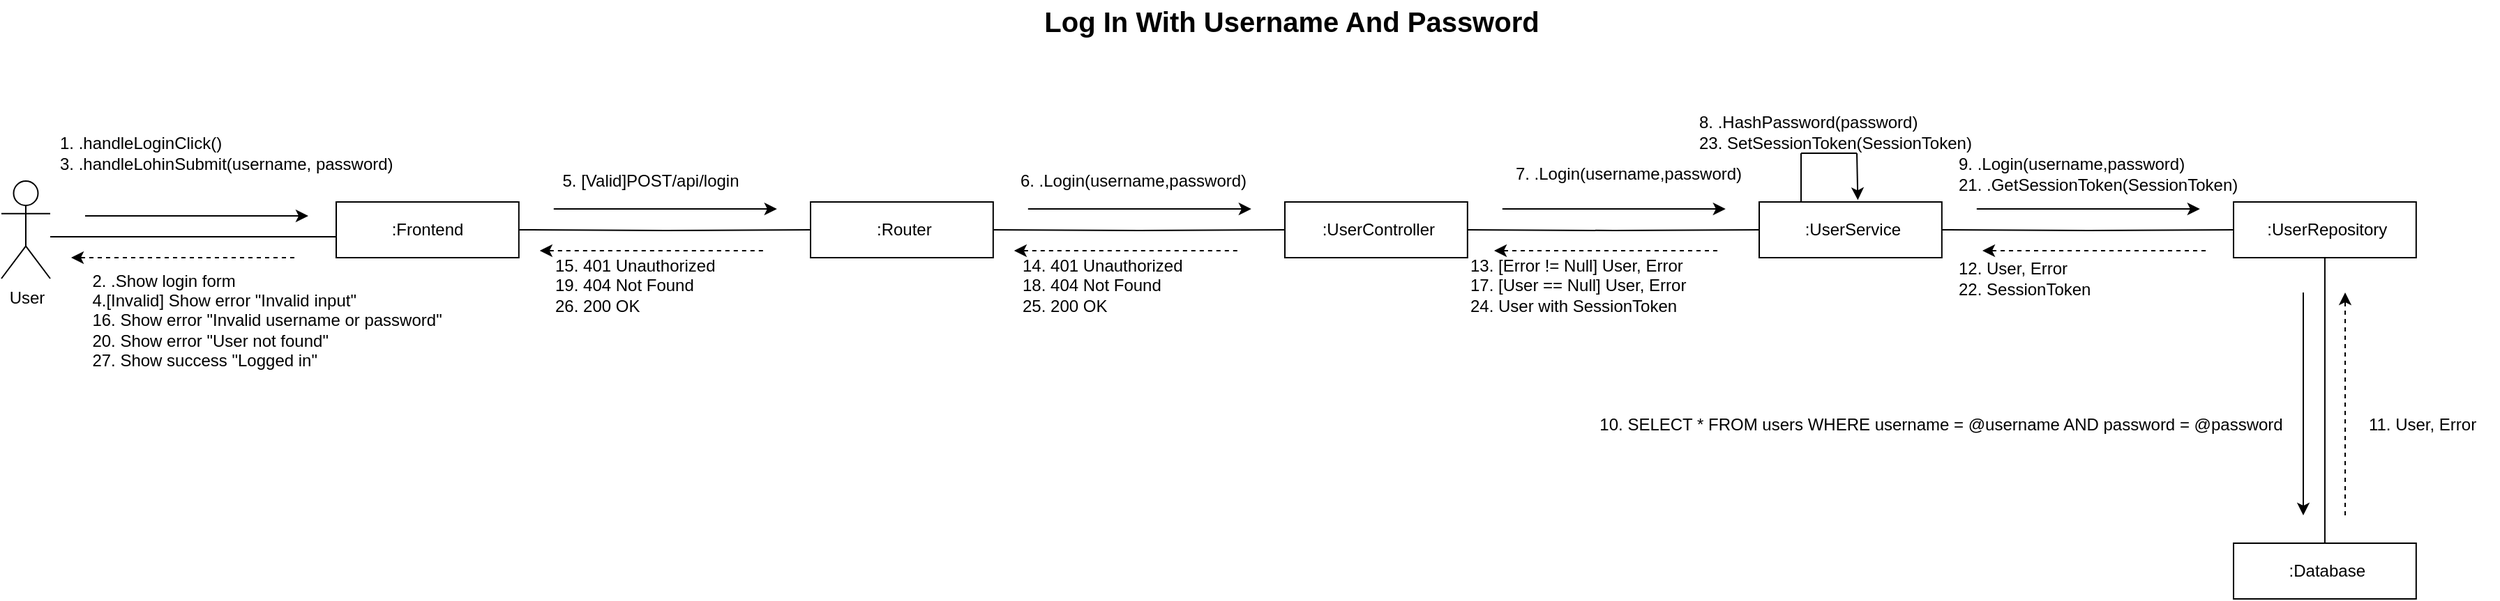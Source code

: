 <mxfile version="26.0.16">
  <diagram name="Page-1" id="EbPx7yfSxMJlQDCsH0uy">
    <mxGraphModel dx="3595" dy="1448" grid="1" gridSize="10" guides="1" tooltips="1" connect="1" arrows="1" fold="1" page="0" pageScale="1" pageWidth="850" pageHeight="1100" math="0" shadow="0">
      <root>
        <mxCell id="0" />
        <mxCell id="1" parent="0" />
        <mxCell id="f7zD8Vruu4fjO3Ho578D-1" style="edgeStyle=orthogonalEdgeStyle;rounded=0;orthogonalLoop=1;jettySize=auto;html=1;entryX=0;entryY=0.5;entryDx=0;entryDy=0;endArrow=none;startFill=0;" edge="1" parent="1">
          <mxGeometry relative="1" as="geometry">
            <mxPoint x="-2025" y="-440" as="sourcePoint" />
            <mxPoint x="-1820" y="-440" as="targetPoint" />
          </mxGeometry>
        </mxCell>
        <mxCell id="f7zD8Vruu4fjO3Ho578D-2" value="User" style="shape=umlActor;verticalLabelPosition=bottom;verticalAlign=top;html=1;outlineConnect=0;" vertex="1" parent="1">
          <mxGeometry x="-2060" y="-480" width="35" height="70" as="geometry" />
        </mxCell>
        <mxCell id="f7zD8Vruu4fjO3Ho578D-3" value=":Frontend" style="rounded=0;whiteSpace=wrap;html=1;" vertex="1" parent="1">
          <mxGeometry x="-1820" y="-465" width="130.91" height="40" as="geometry" />
        </mxCell>
        <mxCell id="f7zD8Vruu4fjO3Ho578D-4" value="" style="endArrow=classic;html=1;rounded=0;" edge="1" parent="1">
          <mxGeometry width="50" height="50" relative="1" as="geometry">
            <mxPoint x="-2000" y="-455" as="sourcePoint" />
            <mxPoint x="-1840" y="-455" as="targetPoint" />
          </mxGeometry>
        </mxCell>
        <mxCell id="f7zD8Vruu4fjO3Ho578D-5" value="" style="endArrow=classic;html=1;rounded=0;dashed=1;" edge="1" parent="1">
          <mxGeometry width="50" height="50" relative="1" as="geometry">
            <mxPoint x="-1850" y="-425" as="sourcePoint" />
            <mxPoint x="-2010" y="-425" as="targetPoint" />
          </mxGeometry>
        </mxCell>
        <mxCell id="f7zD8Vruu4fjO3Ho578D-6" value="&amp;nbsp;:Router" style="rounded=0;whiteSpace=wrap;html=1;" vertex="1" parent="1">
          <mxGeometry x="-1480" y="-465" width="130.91" height="40" as="geometry" />
        </mxCell>
        <mxCell id="f7zD8Vruu4fjO3Ho578D-7" style="edgeStyle=orthogonalEdgeStyle;rounded=0;orthogonalLoop=1;jettySize=auto;html=1;entryX=0;entryY=0.5;entryDx=0;entryDy=0;endArrow=none;startFill=0;" edge="1" parent="1" target="f7zD8Vruu4fjO3Ho578D-6">
          <mxGeometry relative="1" as="geometry">
            <mxPoint x="-1689.09" y="-445" as="sourcePoint" />
            <mxPoint x="-1484.09" y="-445" as="targetPoint" />
          </mxGeometry>
        </mxCell>
        <mxCell id="f7zD8Vruu4fjO3Ho578D-8" value="" style="endArrow=classic;html=1;rounded=0;" edge="1" parent="1">
          <mxGeometry width="50" height="50" relative="1" as="geometry">
            <mxPoint x="-1664.09" y="-460" as="sourcePoint" />
            <mxPoint x="-1504.09" y="-460" as="targetPoint" />
          </mxGeometry>
        </mxCell>
        <mxCell id="f7zD8Vruu4fjO3Ho578D-9" value="" style="endArrow=classic;html=1;rounded=0;dashed=1;" edge="1" parent="1">
          <mxGeometry width="50" height="50" relative="1" as="geometry">
            <mxPoint x="-1514.09" y="-430" as="sourcePoint" />
            <mxPoint x="-1674.09" y="-430" as="targetPoint" />
          </mxGeometry>
        </mxCell>
        <mxCell id="f7zD8Vruu4fjO3Ho578D-10" value="&amp;nbsp;" style="text;whiteSpace=wrap;html=1;" vertex="1" parent="1">
          <mxGeometry x="-1580" y="-480" width="40" height="40" as="geometry" />
        </mxCell>
        <mxCell id="f7zD8Vruu4fjO3Ho578D-11" value="&amp;nbsp;:UserController" style="rounded=0;whiteSpace=wrap;html=1;" vertex="1" parent="1">
          <mxGeometry x="-1140" y="-465" width="130.91" height="40" as="geometry" />
        </mxCell>
        <mxCell id="f7zD8Vruu4fjO3Ho578D-12" style="edgeStyle=orthogonalEdgeStyle;rounded=0;orthogonalLoop=1;jettySize=auto;html=1;entryX=0;entryY=0.5;entryDx=0;entryDy=0;endArrow=none;startFill=0;" edge="1" parent="1" target="f7zD8Vruu4fjO3Ho578D-11">
          <mxGeometry relative="1" as="geometry">
            <mxPoint x="-1349.09" y="-445" as="sourcePoint" />
            <mxPoint x="-1144.09" y="-445" as="targetPoint" />
          </mxGeometry>
        </mxCell>
        <mxCell id="f7zD8Vruu4fjO3Ho578D-13" value="" style="endArrow=classic;html=1;rounded=0;" edge="1" parent="1">
          <mxGeometry width="50" height="50" relative="1" as="geometry">
            <mxPoint x="-1324.09" y="-460" as="sourcePoint" />
            <mxPoint x="-1164.09" y="-460" as="targetPoint" />
          </mxGeometry>
        </mxCell>
        <mxCell id="f7zD8Vruu4fjO3Ho578D-14" value="" style="endArrow=classic;html=1;rounded=0;dashed=1;" edge="1" parent="1">
          <mxGeometry width="50" height="50" relative="1" as="geometry">
            <mxPoint x="-1174.09" y="-430" as="sourcePoint" />
            <mxPoint x="-1334.09" y="-430" as="targetPoint" />
          </mxGeometry>
        </mxCell>
        <mxCell id="f7zD8Vruu4fjO3Ho578D-15" value="&amp;nbsp;:UserService" style="rounded=0;whiteSpace=wrap;html=1;" vertex="1" parent="1">
          <mxGeometry x="-800" y="-465" width="130.91" height="40" as="geometry" />
        </mxCell>
        <mxCell id="f7zD8Vruu4fjO3Ho578D-16" style="edgeStyle=orthogonalEdgeStyle;rounded=0;orthogonalLoop=1;jettySize=auto;html=1;entryX=0;entryY=0.5;entryDx=0;entryDy=0;endArrow=none;startFill=0;" edge="1" parent="1" target="f7zD8Vruu4fjO3Ho578D-15">
          <mxGeometry relative="1" as="geometry">
            <mxPoint x="-1009.09" y="-445" as="sourcePoint" />
            <mxPoint x="-804.09" y="-445" as="targetPoint" />
          </mxGeometry>
        </mxCell>
        <mxCell id="f7zD8Vruu4fjO3Ho578D-17" value="" style="endArrow=classic;html=1;rounded=0;" edge="1" parent="1">
          <mxGeometry width="50" height="50" relative="1" as="geometry">
            <mxPoint x="-984.09" y="-460" as="sourcePoint" />
            <mxPoint x="-824.09" y="-460" as="targetPoint" />
          </mxGeometry>
        </mxCell>
        <mxCell id="f7zD8Vruu4fjO3Ho578D-18" value="" style="endArrow=classic;html=1;rounded=0;dashed=1;" edge="1" parent="1">
          <mxGeometry width="50" height="50" relative="1" as="geometry">
            <mxPoint x="-830.0" y="-430" as="sourcePoint" />
            <mxPoint x="-990.0" y="-430" as="targetPoint" />
          </mxGeometry>
        </mxCell>
        <mxCell id="f7zD8Vruu4fjO3Ho578D-19" style="edgeStyle=orthogonalEdgeStyle;rounded=0;orthogonalLoop=1;jettySize=auto;html=1;endArrow=none;startFill=0;" edge="1" parent="1" source="f7zD8Vruu4fjO3Ho578D-20" target="f7zD8Vruu4fjO3Ho578D-25">
          <mxGeometry relative="1" as="geometry" />
        </mxCell>
        <mxCell id="f7zD8Vruu4fjO3Ho578D-20" value="&amp;nbsp;:UserRepository" style="rounded=0;whiteSpace=wrap;html=1;" vertex="1" parent="1">
          <mxGeometry x="-460.0" y="-465" width="130.91" height="40" as="geometry" />
        </mxCell>
        <mxCell id="f7zD8Vruu4fjO3Ho578D-21" style="edgeStyle=orthogonalEdgeStyle;rounded=0;orthogonalLoop=1;jettySize=auto;html=1;entryX=0;entryY=0.5;entryDx=0;entryDy=0;endArrow=none;startFill=0;" edge="1" parent="1" target="f7zD8Vruu4fjO3Ho578D-20">
          <mxGeometry relative="1" as="geometry">
            <mxPoint x="-669.09" y="-445" as="sourcePoint" />
            <mxPoint x="-464.09" y="-445" as="targetPoint" />
          </mxGeometry>
        </mxCell>
        <mxCell id="f7zD8Vruu4fjO3Ho578D-22" value="" style="endArrow=classic;html=1;rounded=0;" edge="1" parent="1">
          <mxGeometry width="50" height="50" relative="1" as="geometry">
            <mxPoint x="-644.09" y="-460" as="sourcePoint" />
            <mxPoint x="-484.09" y="-460" as="targetPoint" />
          </mxGeometry>
        </mxCell>
        <mxCell id="f7zD8Vruu4fjO3Ho578D-23" value="" style="endArrow=classic;html=1;rounded=0;dashed=1;" edge="1" parent="1">
          <mxGeometry width="50" height="50" relative="1" as="geometry">
            <mxPoint x="-480.0" y="-430" as="sourcePoint" />
            <mxPoint x="-640.0" y="-430" as="targetPoint" />
          </mxGeometry>
        </mxCell>
        <mxCell id="f7zD8Vruu4fjO3Ho578D-24" value="&lt;div align=&quot;left&quot;&gt;1. .handleLoginClick()&lt;/div&gt;&lt;div align=&quot;left&quot;&gt;3. .handleLohinSubmit(username, password)&lt;br&gt;&lt;/div&gt;" style="text;html=1;align=left;verticalAlign=middle;resizable=0;points=[];autosize=1;strokeColor=none;fillColor=none;" vertex="1" parent="1">
          <mxGeometry x="-2020" y="-520" width="280" height="40" as="geometry" />
        </mxCell>
        <mxCell id="f7zD8Vruu4fjO3Ho578D-25" value="&amp;nbsp;:Database" style="rounded=0;whiteSpace=wrap;html=1;" vertex="1" parent="1">
          <mxGeometry x="-460.0" y="-220" width="130.91" height="40" as="geometry" />
        </mxCell>
        <mxCell id="f7zD8Vruu4fjO3Ho578D-26" value="" style="endArrow=classic;html=1;rounded=0;" edge="1" parent="1">
          <mxGeometry width="50" height="50" relative="1" as="geometry">
            <mxPoint x="-410" y="-400" as="sourcePoint" />
            <mxPoint x="-410" y="-240" as="targetPoint" />
          </mxGeometry>
        </mxCell>
        <mxCell id="f7zD8Vruu4fjO3Ho578D-27" value="" style="endArrow=classic;html=1;rounded=0;dashed=1;" edge="1" parent="1">
          <mxGeometry width="50" height="50" relative="1" as="geometry">
            <mxPoint x="-380" y="-240" as="sourcePoint" />
            <mxPoint x="-380" y="-400" as="targetPoint" />
          </mxGeometry>
        </mxCell>
        <mxCell id="f7zD8Vruu4fjO3Ho578D-28" value="&lt;div&gt;10. SELECT * FROM users WHERE username = @username AND password = @password&lt;/div&gt;" style="text;html=1;align=center;verticalAlign=middle;resizable=0;points=[];autosize=1;strokeColor=none;fillColor=none;" vertex="1" parent="1">
          <mxGeometry x="-930" y="-320" width="520" height="30" as="geometry" />
        </mxCell>
        <mxCell id="f7zD8Vruu4fjO3Ho578D-29" value="11. User, Error" style="text;html=1;align=center;verticalAlign=middle;resizable=0;points=[];autosize=1;strokeColor=none;fillColor=none;" vertex="1" parent="1">
          <mxGeometry x="-380.0" y="-320" width="110" height="30" as="geometry" />
        </mxCell>
        <mxCell id="f7zD8Vruu4fjO3Ho578D-30" value="&lt;div align=&quot;left&quot;&gt;13. [Error != Null] User, Error&lt;/div&gt;&lt;div align=&quot;left&quot;&gt;17. [User == Null] User, Error&lt;/div&gt;&lt;div align=&quot;left&quot;&gt;24. User with SessionToken&lt;br&gt;&lt;/div&gt;" style="text;html=1;align=left;verticalAlign=middle;resizable=0;points=[];autosize=1;strokeColor=none;fillColor=none;" vertex="1" parent="1">
          <mxGeometry x="-1009.09" y="-435" width="190" height="60" as="geometry" />
        </mxCell>
        <mxCell id="f7zD8Vruu4fjO3Ho578D-31" value="&lt;div align=&quot;left&quot;&gt;12. User, Error&lt;/div&gt;&lt;div align=&quot;left&quot;&gt;22. SessionToken&lt;br&gt;&lt;/div&gt;" style="text;html=1;align=left;verticalAlign=middle;resizable=0;points=[];autosize=1;strokeColor=none;fillColor=none;" vertex="1" parent="1">
          <mxGeometry x="-659.09" y="-430" width="120" height="40" as="geometry" />
        </mxCell>
        <mxCell id="f7zD8Vruu4fjO3Ho578D-32" value="&lt;div align=&quot;left&quot;&gt;2. .Show login form&lt;/div&gt;&lt;div align=&quot;left&quot;&gt;4.[Invalid] Show error &quot;Invalid input&quot;&lt;/div&gt;&lt;div align=&quot;left&quot;&gt;16. Show error &quot;Invalid username or password&quot;&lt;/div&gt;&lt;div align=&quot;left&quot;&gt;20. Show error &quot;User not found&quot;&lt;/div&gt;&lt;div align=&quot;left&quot;&gt;27. Show success &quot;Logged in&quot;&lt;/div&gt;" style="text;html=1;align=center;verticalAlign=middle;resizable=0;points=[];autosize=1;strokeColor=none;fillColor=none;" vertex="1" parent="1">
          <mxGeometry x="-2020" y="-425" width="300" height="90" as="geometry" />
        </mxCell>
        <mxCell id="f7zD8Vruu4fjO3Ho578D-33" value="5. [Valid]POST/api/login" style="text;html=1;align=center;verticalAlign=middle;resizable=0;points=[];autosize=1;strokeColor=none;fillColor=none;" vertex="1" parent="1">
          <mxGeometry x="-1675" y="-495" width="160" height="30" as="geometry" />
        </mxCell>
        <mxCell id="f7zD8Vruu4fjO3Ho578D-34" value="6. .Login(username,password)" style="text;html=1;align=center;verticalAlign=middle;resizable=0;points=[];autosize=1;strokeColor=none;fillColor=none;" vertex="1" parent="1">
          <mxGeometry x="-1349.09" y="-495" width="200" height="30" as="geometry" />
        </mxCell>
        <mxCell id="f7zD8Vruu4fjO3Ho578D-35" value="7. .Login(username,password)" style="text;html=1;align=center;verticalAlign=middle;resizable=0;points=[];autosize=1;strokeColor=none;fillColor=none;" vertex="1" parent="1">
          <mxGeometry x="-994.09" y="-500" width="200" height="30" as="geometry" />
        </mxCell>
        <mxCell id="f7zD8Vruu4fjO3Ho578D-36" value="&lt;div align=&quot;left&quot;&gt;9. .Login(username,password)&lt;/div&gt;&lt;div align=&quot;left&quot;&gt;21. .GetSessionToken(SessionToken)&lt;br&gt;&lt;/div&gt;" style="text;html=1;align=left;verticalAlign=middle;resizable=0;points=[];autosize=1;strokeColor=none;fillColor=none;" vertex="1" parent="1">
          <mxGeometry x="-659.09" y="-505" width="230" height="40" as="geometry" />
        </mxCell>
        <mxCell id="f7zD8Vruu4fjO3Ho578D-37" value="&lt;div align=&quot;left&quot;&gt;14. 401 Unauthorized&lt;/div&gt;&lt;div align=&quot;left&quot;&gt;18. 404 Not Found&lt;/div&gt;&lt;div align=&quot;left&quot;&gt;25. 200 OK&lt;br&gt;&lt;/div&gt;" style="text;html=1;align=left;verticalAlign=middle;resizable=0;points=[];autosize=1;strokeColor=none;fillColor=none;" vertex="1" parent="1">
          <mxGeometry x="-1330" y="-435" width="150" height="60" as="geometry" />
        </mxCell>
        <mxCell id="f7zD8Vruu4fjO3Ho578D-38" value="&lt;div align=&quot;left&quot;&gt;15. 401 Unauthorized&lt;/div&gt;&lt;div align=&quot;left&quot;&gt;19. 404 Not Found&lt;/div&gt;&lt;div align=&quot;left&quot;&gt;26. 200 OK&lt;br&gt;&lt;/div&gt;" style="text;html=1;align=left;verticalAlign=middle;resizable=0;points=[];autosize=1;strokeColor=none;fillColor=none;" vertex="1" parent="1">
          <mxGeometry x="-1665" y="-435" width="150" height="60" as="geometry" />
        </mxCell>
        <mxCell id="f7zD8Vruu4fjO3Ho578D-39" value="Log In With Username And Password" style="text;html=1;align=center;verticalAlign=middle;whiteSpace=wrap;rounded=0;fontStyle=1;fontSize=20;" vertex="1" parent="1">
          <mxGeometry x="-1360" y="-610" width="450" height="30" as="geometry" />
        </mxCell>
        <mxCell id="f7zD8Vruu4fjO3Ho578D-42" value="" style="endArrow=none;html=1;rounded=0;" edge="1" parent="1">
          <mxGeometry width="50" height="50" relative="1" as="geometry">
            <mxPoint x="-770" y="-465" as="sourcePoint" />
            <mxPoint x="-770" y="-500" as="targetPoint" />
          </mxGeometry>
        </mxCell>
        <mxCell id="f7zD8Vruu4fjO3Ho578D-43" value="" style="endArrow=none;html=1;rounded=0;" edge="1" parent="1">
          <mxGeometry width="50" height="50" relative="1" as="geometry">
            <mxPoint x="-770" y="-500" as="sourcePoint" />
            <mxPoint x="-730" y="-500" as="targetPoint" />
          </mxGeometry>
        </mxCell>
        <mxCell id="f7zD8Vruu4fjO3Ho578D-44" value="" style="endArrow=classic;html=1;rounded=0;entryX=0.54;entryY=-0.034;entryDx=0;entryDy=0;entryPerimeter=0;" edge="1" parent="1" target="f7zD8Vruu4fjO3Ho578D-15">
          <mxGeometry width="50" height="50" relative="1" as="geometry">
            <mxPoint x="-730" y="-500" as="sourcePoint" />
            <mxPoint x="-720" y="-480" as="targetPoint" />
          </mxGeometry>
        </mxCell>
        <mxCell id="f7zD8Vruu4fjO3Ho578D-45" value="&lt;div align=&quot;left&quot;&gt;8. .HashPassword(password)&lt;br&gt;&lt;/div&gt;&lt;div align=&quot;left&quot;&gt;23. SetSessionToken(SessionToken)&lt;br&gt;&lt;/div&gt;" style="text;html=1;align=left;verticalAlign=middle;resizable=0;points=[];autosize=1;strokeColor=none;fillColor=none;" vertex="1" parent="1">
          <mxGeometry x="-844.55" y="-535" width="220" height="40" as="geometry" />
        </mxCell>
      </root>
    </mxGraphModel>
  </diagram>
</mxfile>
